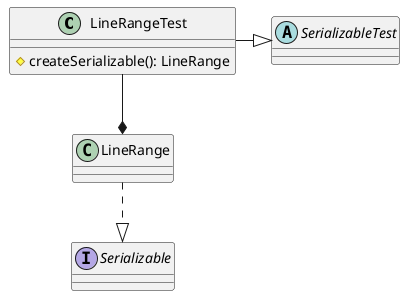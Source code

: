 @startuml

class LineRangeTest {
    # createSerializable(): LineRange
}
abstract class SerializableTest{
}

class LineRange {
}

interface Serializable {
}

LineRange ..|> Serializable
LineRangeTest --* LineRange
LineRangeTest -|> SerializableTest

@enduml